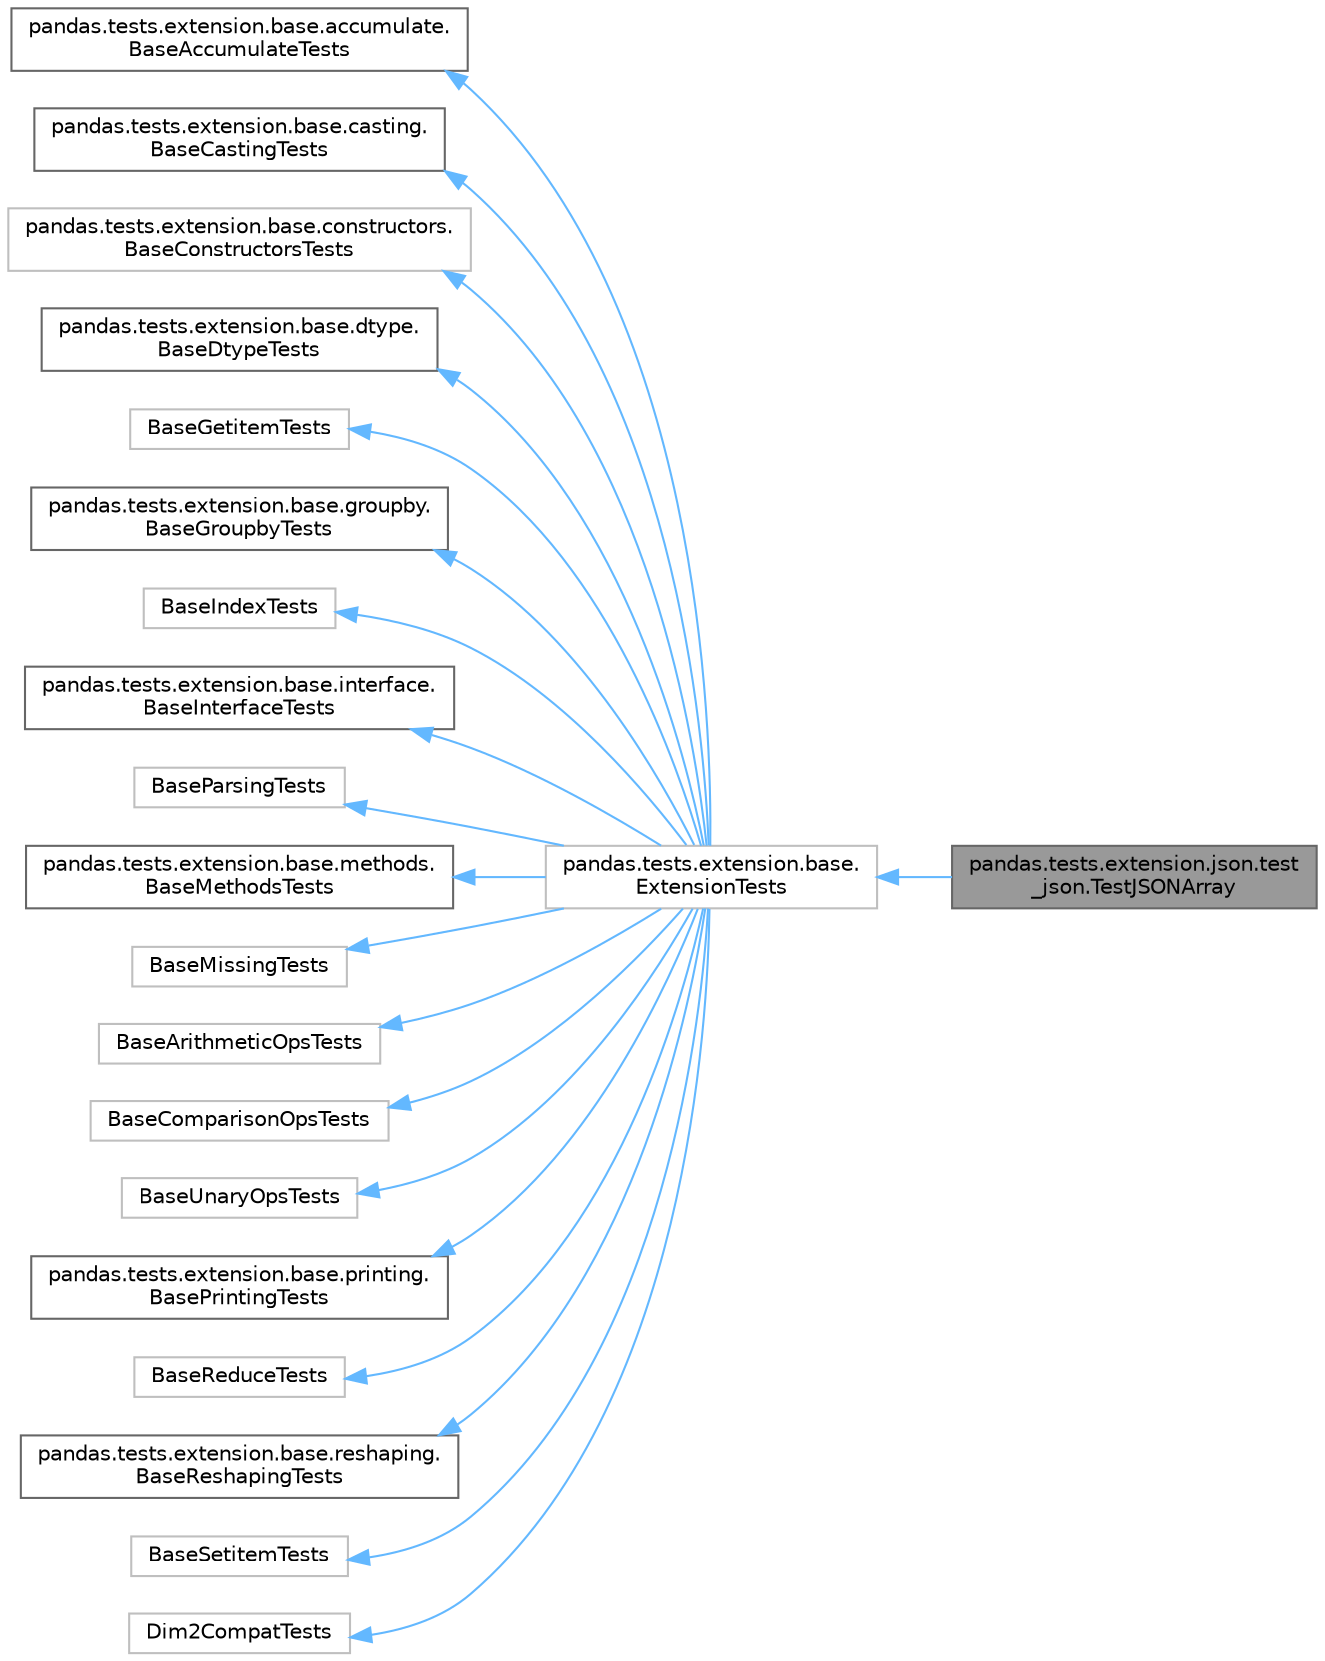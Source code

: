 digraph "pandas.tests.extension.json.test_json.TestJSONArray"
{
 // LATEX_PDF_SIZE
  bgcolor="transparent";
  edge [fontname=Helvetica,fontsize=10,labelfontname=Helvetica,labelfontsize=10];
  node [fontname=Helvetica,fontsize=10,shape=box,height=0.2,width=0.4];
  rankdir="LR";
  Node1 [id="Node000001",label="pandas.tests.extension.json.test\l_json.TestJSONArray",height=0.2,width=0.4,color="gray40", fillcolor="grey60", style="filled", fontcolor="black",tooltip=" "];
  Node2 -> Node1 [id="edge21_Node000001_Node000002",dir="back",color="steelblue1",style="solid",tooltip=" "];
  Node2 [id="Node000002",label="pandas.tests.extension.base.\lExtensionTests",height=0.2,width=0.4,color="grey75", fillcolor="white", style="filled",URL="$dc/dcf/classpandas_1_1tests_1_1extension_1_1base_1_1ExtensionTests.html",tooltip=" "];
  Node3 -> Node2 [id="edge22_Node000002_Node000003",dir="back",color="steelblue1",style="solid",tooltip=" "];
  Node3 [id="Node000003",label="pandas.tests.extension.base.accumulate.\lBaseAccumulateTests",height=0.2,width=0.4,color="gray40", fillcolor="white", style="filled",URL="$d7/d0e/classpandas_1_1tests_1_1extension_1_1base_1_1accumulate_1_1BaseAccumulateTests.html",tooltip=" "];
  Node4 -> Node2 [id="edge23_Node000002_Node000004",dir="back",color="steelblue1",style="solid",tooltip=" "];
  Node4 [id="Node000004",label="pandas.tests.extension.base.casting.\lBaseCastingTests",height=0.2,width=0.4,color="gray40", fillcolor="white", style="filled",URL="$da/d7d/classpandas_1_1tests_1_1extension_1_1base_1_1casting_1_1BaseCastingTests.html",tooltip=" "];
  Node5 -> Node2 [id="edge24_Node000002_Node000005",dir="back",color="steelblue1",style="solid",tooltip=" "];
  Node5 [id="Node000005",label="pandas.tests.extension.base.constructors.\lBaseConstructorsTests",height=0.2,width=0.4,color="grey75", fillcolor="white", style="filled",URL="$d0/dd6/classpandas_1_1tests_1_1extension_1_1base_1_1constructors_1_1BaseConstructorsTests.html",tooltip=" "];
  Node6 -> Node2 [id="edge25_Node000002_Node000006",dir="back",color="steelblue1",style="solid",tooltip=" "];
  Node6 [id="Node000006",label="pandas.tests.extension.base.dtype.\lBaseDtypeTests",height=0.2,width=0.4,color="gray40", fillcolor="white", style="filled",URL="$d3/d13/classpandas_1_1tests_1_1extension_1_1base_1_1dtype_1_1BaseDtypeTests.html",tooltip=" "];
  Node7 -> Node2 [id="edge26_Node000002_Node000007",dir="back",color="steelblue1",style="solid",tooltip=" "];
  Node7 [id="Node000007",label="BaseGetitemTests",height=0.2,width=0.4,color="grey75", fillcolor="white", style="filled",URL="$dc/d8b/classBaseGetitemTests.html",tooltip=" "];
  Node8 -> Node2 [id="edge27_Node000002_Node000008",dir="back",color="steelblue1",style="solid",tooltip=" "];
  Node8 [id="Node000008",label="pandas.tests.extension.base.groupby.\lBaseGroupbyTests",height=0.2,width=0.4,color="gray40", fillcolor="white", style="filled",URL="$d0/d45/classpandas_1_1tests_1_1extension_1_1base_1_1groupby_1_1BaseGroupbyTests.html",tooltip=" "];
  Node9 -> Node2 [id="edge28_Node000002_Node000009",dir="back",color="steelblue1",style="solid",tooltip=" "];
  Node9 [id="Node000009",label="BaseIndexTests",height=0.2,width=0.4,color="grey75", fillcolor="white", style="filled",URL="$d3/d1f/classBaseIndexTests.html",tooltip=" "];
  Node10 -> Node2 [id="edge29_Node000002_Node000010",dir="back",color="steelblue1",style="solid",tooltip=" "];
  Node10 [id="Node000010",label="pandas.tests.extension.base.interface.\lBaseInterfaceTests",height=0.2,width=0.4,color="gray40", fillcolor="white", style="filled",URL="$d5/d94/classpandas_1_1tests_1_1extension_1_1base_1_1interface_1_1BaseInterfaceTests.html",tooltip=" "];
  Node11 -> Node2 [id="edge30_Node000002_Node000011",dir="back",color="steelblue1",style="solid",tooltip=" "];
  Node11 [id="Node000011",label="BaseParsingTests",height=0.2,width=0.4,color="grey75", fillcolor="white", style="filled",URL="$d3/d92/classBaseParsingTests.html",tooltip=" "];
  Node12 -> Node2 [id="edge31_Node000002_Node000012",dir="back",color="steelblue1",style="solid",tooltip=" "];
  Node12 [id="Node000012",label="pandas.tests.extension.base.methods.\lBaseMethodsTests",height=0.2,width=0.4,color="gray40", fillcolor="white", style="filled",URL="$dd/d1f/classpandas_1_1tests_1_1extension_1_1base_1_1methods_1_1BaseMethodsTests.html",tooltip=" "];
  Node13 -> Node2 [id="edge32_Node000002_Node000013",dir="back",color="steelblue1",style="solid",tooltip=" "];
  Node13 [id="Node000013",label="BaseMissingTests",height=0.2,width=0.4,color="grey75", fillcolor="white", style="filled",URL="$d9/d1f/classBaseMissingTests.html",tooltip=" "];
  Node14 -> Node2 [id="edge33_Node000002_Node000014",dir="back",color="steelblue1",style="solid",tooltip=" "];
  Node14 [id="Node000014",label="BaseArithmeticOpsTests",height=0.2,width=0.4,color="grey75", fillcolor="white", style="filled",URL="$d8/d61/classBaseArithmeticOpsTests.html",tooltip=" "];
  Node15 -> Node2 [id="edge34_Node000002_Node000015",dir="back",color="steelblue1",style="solid",tooltip=" "];
  Node15 [id="Node000015",label="BaseComparisonOpsTests",height=0.2,width=0.4,color="grey75", fillcolor="white", style="filled",URL="$dd/da8/classBaseComparisonOpsTests.html",tooltip=" "];
  Node16 -> Node2 [id="edge35_Node000002_Node000016",dir="back",color="steelblue1",style="solid",tooltip=" "];
  Node16 [id="Node000016",label="BaseUnaryOpsTests",height=0.2,width=0.4,color="grey75", fillcolor="white", style="filled",URL="$d4/db1/classBaseUnaryOpsTests.html",tooltip=" "];
  Node17 -> Node2 [id="edge36_Node000002_Node000017",dir="back",color="steelblue1",style="solid",tooltip=" "];
  Node17 [id="Node000017",label="pandas.tests.extension.base.printing.\lBasePrintingTests",height=0.2,width=0.4,color="gray40", fillcolor="white", style="filled",URL="$de/d61/classpandas_1_1tests_1_1extension_1_1base_1_1printing_1_1BasePrintingTests.html",tooltip=" "];
  Node18 -> Node2 [id="edge37_Node000002_Node000018",dir="back",color="steelblue1",style="solid",tooltip=" "];
  Node18 [id="Node000018",label="BaseReduceTests",height=0.2,width=0.4,color="grey75", fillcolor="white", style="filled",URL="$d8/dfd/classBaseReduceTests.html",tooltip=" "];
  Node19 -> Node2 [id="edge38_Node000002_Node000019",dir="back",color="steelblue1",style="solid",tooltip=" "];
  Node19 [id="Node000019",label="pandas.tests.extension.base.reshaping.\lBaseReshapingTests",height=0.2,width=0.4,color="gray40", fillcolor="white", style="filled",URL="$de/d9b/classpandas_1_1tests_1_1extension_1_1base_1_1reshaping_1_1BaseReshapingTests.html",tooltip=" "];
  Node20 -> Node2 [id="edge39_Node000002_Node000020",dir="back",color="steelblue1",style="solid",tooltip=" "];
  Node20 [id="Node000020",label="BaseSetitemTests",height=0.2,width=0.4,color="grey75", fillcolor="white", style="filled",URL="$d5/dba/classBaseSetitemTests.html",tooltip=" "];
  Node21 -> Node2 [id="edge40_Node000002_Node000021",dir="back",color="steelblue1",style="solid",tooltip=" "];
  Node21 [id="Node000021",label="Dim2CompatTests",height=0.2,width=0.4,color="grey75", fillcolor="white", style="filled",URL="$d9/dac/classDim2CompatTests.html",tooltip=" "];
}
